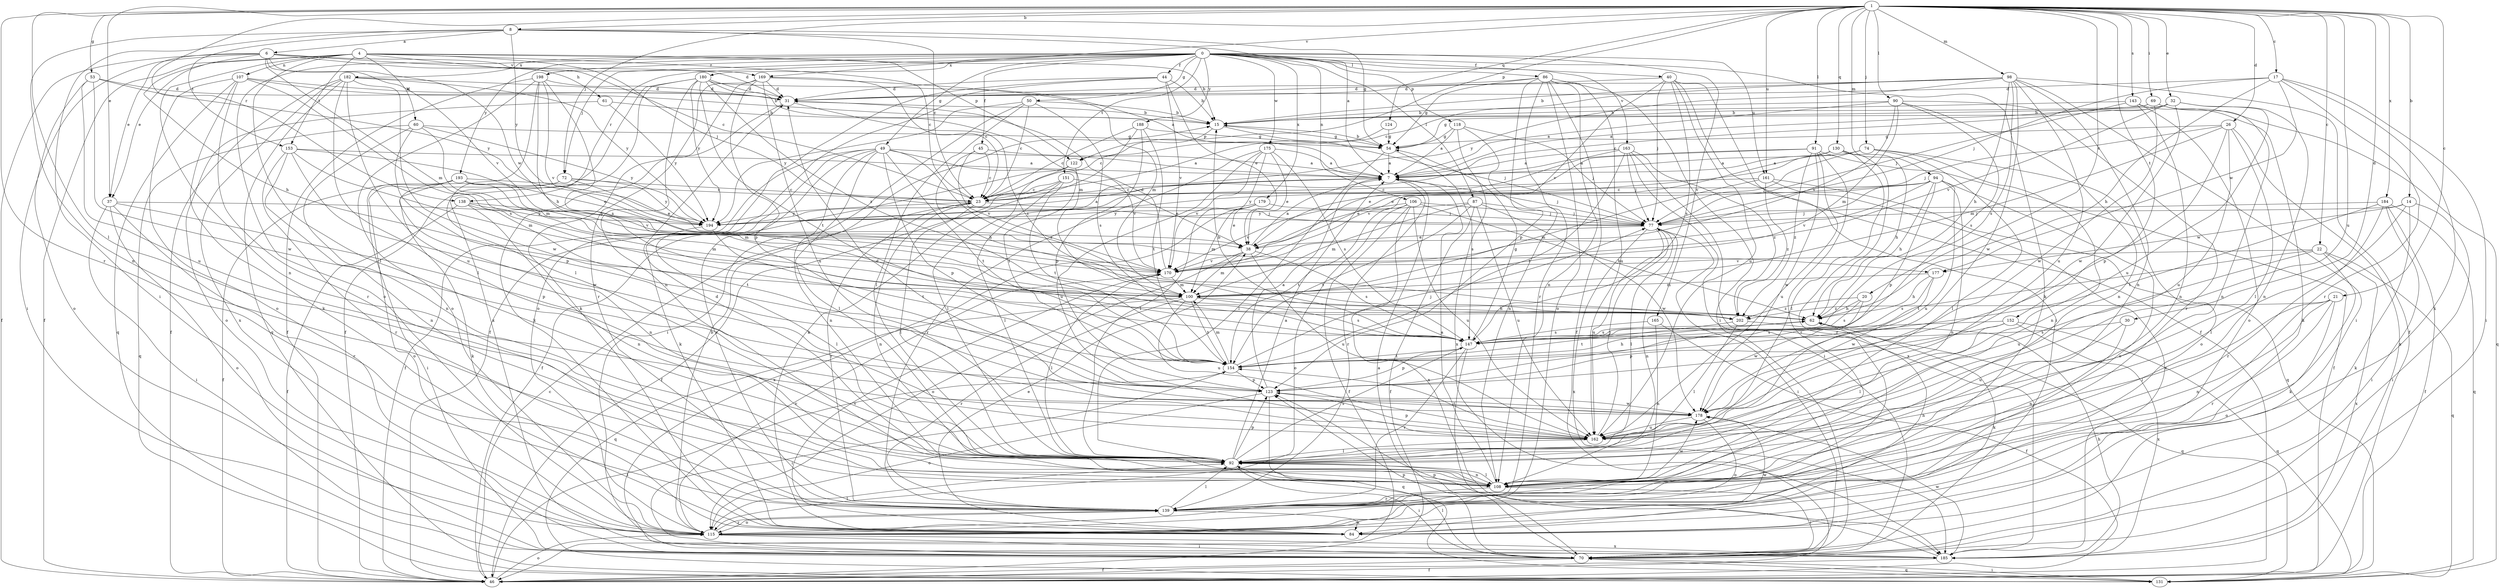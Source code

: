 strict digraph  {
0;
1;
4;
6;
7;
8;
14;
15;
17;
20;
21;
22;
23;
26;
30;
31;
32;
37;
38;
40;
44;
45;
46;
49;
50;
53;
54;
60;
61;
62;
69;
70;
72;
74;
77;
84;
86;
87;
90;
91;
92;
94;
98;
100;
106;
107;
108;
115;
118;
122;
123;
124;
130;
131;
138;
139;
143;
147;
151;
152;
153;
154;
161;
162;
163;
165;
169;
170;
175;
177;
178;
179;
180;
182;
184;
185;
188;
193;
194;
198;
202;
0 -> 40  [label=f];
0 -> 44  [label=f];
0 -> 45  [label=f];
0 -> 49  [label=g];
0 -> 50  [label=g];
0 -> 72  [label=j];
0 -> 84  [label=k];
0 -> 86  [label=l];
0 -> 87  [label=l];
0 -> 106  [label=n];
0 -> 115  [label=o];
0 -> 118  [label=p];
0 -> 138  [label=r];
0 -> 151  [label=t];
0 -> 161  [label=u];
0 -> 163  [label=v];
0 -> 165  [label=v];
0 -> 175  [label=w];
0 -> 179  [label=x];
0 -> 180  [label=x];
0 -> 182  [label=x];
0 -> 188  [label=y];
0 -> 193  [label=y];
0 -> 198  [label=z];
1 -> 8  [label=b];
1 -> 14  [label=b];
1 -> 17  [label=c];
1 -> 20  [label=c];
1 -> 21  [label=c];
1 -> 22  [label=c];
1 -> 26  [label=d];
1 -> 30  [label=d];
1 -> 32  [label=e];
1 -> 37  [label=e];
1 -> 53  [label=g];
1 -> 69  [label=i];
1 -> 72  [label=j];
1 -> 74  [label=j];
1 -> 90  [label=l];
1 -> 91  [label=l];
1 -> 92  [label=l];
1 -> 94  [label=m];
1 -> 98  [label=m];
1 -> 122  [label=p];
1 -> 124  [label=q];
1 -> 130  [label=q];
1 -> 138  [label=r];
1 -> 139  [label=r];
1 -> 143  [label=s];
1 -> 152  [label=t];
1 -> 161  [label=u];
1 -> 162  [label=u];
1 -> 169  [label=v];
1 -> 184  [label=x];
4 -> 15  [label=b];
4 -> 23  [label=c];
4 -> 37  [label=e];
4 -> 46  [label=f];
4 -> 60  [label=h];
4 -> 61  [label=h];
4 -> 77  [label=j];
4 -> 92  [label=l];
4 -> 107  [label=n];
4 -> 108  [label=n];
4 -> 122  [label=p];
4 -> 153  [label=t];
6 -> 23  [label=c];
6 -> 31  [label=d];
6 -> 37  [label=e];
6 -> 46  [label=f];
6 -> 62  [label=h];
6 -> 70  [label=i];
6 -> 100  [label=m];
6 -> 169  [label=v];
6 -> 170  [label=v];
6 -> 177  [label=w];
7 -> 23  [label=c];
7 -> 77  [label=j];
7 -> 139  [label=r];
8 -> 6  [label=a];
8 -> 7  [label=a];
8 -> 23  [label=c];
8 -> 54  [label=g];
8 -> 70  [label=i];
8 -> 108  [label=n];
8 -> 153  [label=t];
8 -> 194  [label=y];
14 -> 70  [label=i];
14 -> 77  [label=j];
14 -> 84  [label=k];
14 -> 92  [label=l];
14 -> 177  [label=w];
15 -> 54  [label=g];
15 -> 77  [label=j];
15 -> 122  [label=p];
17 -> 31  [label=d];
17 -> 62  [label=h];
17 -> 70  [label=i];
17 -> 77  [label=j];
17 -> 84  [label=k];
17 -> 139  [label=r];
17 -> 177  [label=w];
20 -> 62  [label=h];
20 -> 147  [label=s];
20 -> 178  [label=w];
20 -> 202  [label=z];
21 -> 92  [label=l];
21 -> 108  [label=n];
21 -> 115  [label=o];
21 -> 139  [label=r];
21 -> 202  [label=z];
22 -> 84  [label=k];
22 -> 131  [label=q];
22 -> 154  [label=t];
22 -> 162  [label=u];
22 -> 170  [label=v];
22 -> 185  [label=x];
23 -> 77  [label=j];
23 -> 92  [label=l];
23 -> 108  [label=n];
23 -> 139  [label=r];
23 -> 194  [label=y];
26 -> 54  [label=g];
26 -> 77  [label=j];
26 -> 92  [label=l];
26 -> 100  [label=m];
26 -> 123  [label=p];
26 -> 162  [label=u];
26 -> 185  [label=x];
30 -> 108  [label=n];
30 -> 147  [label=s];
30 -> 162  [label=u];
31 -> 15  [label=b];
31 -> 84  [label=k];
31 -> 202  [label=z];
32 -> 15  [label=b];
32 -> 23  [label=c];
32 -> 54  [label=g];
32 -> 108  [label=n];
32 -> 162  [label=u];
32 -> 170  [label=v];
32 -> 178  [label=w];
37 -> 70  [label=i];
37 -> 115  [label=o];
37 -> 123  [label=p];
37 -> 139  [label=r];
37 -> 194  [label=y];
38 -> 7  [label=a];
38 -> 100  [label=m];
38 -> 115  [label=o];
38 -> 147  [label=s];
38 -> 162  [label=u];
38 -> 170  [label=v];
40 -> 31  [label=d];
40 -> 46  [label=f];
40 -> 70  [label=i];
40 -> 77  [label=j];
40 -> 147  [label=s];
40 -> 162  [label=u];
40 -> 170  [label=v];
44 -> 15  [label=b];
44 -> 31  [label=d];
44 -> 38  [label=e];
44 -> 46  [label=f];
44 -> 115  [label=o];
44 -> 170  [label=v];
45 -> 7  [label=a];
45 -> 23  [label=c];
45 -> 62  [label=h];
45 -> 170  [label=v];
46 -> 23  [label=c];
46 -> 115  [label=o];
46 -> 154  [label=t];
49 -> 7  [label=a];
49 -> 46  [label=f];
49 -> 84  [label=k];
49 -> 92  [label=l];
49 -> 108  [label=n];
49 -> 123  [label=p];
49 -> 139  [label=r];
49 -> 154  [label=t];
49 -> 170  [label=v];
49 -> 202  [label=z];
50 -> 15  [label=b];
50 -> 23  [label=c];
50 -> 70  [label=i];
50 -> 92  [label=l];
50 -> 147  [label=s];
50 -> 194  [label=y];
53 -> 31  [label=d];
53 -> 115  [label=o];
53 -> 162  [label=u];
53 -> 178  [label=w];
53 -> 194  [label=y];
54 -> 7  [label=a];
54 -> 15  [label=b];
54 -> 92  [label=l];
54 -> 147  [label=s];
60 -> 54  [label=g];
60 -> 100  [label=m];
60 -> 108  [label=n];
60 -> 123  [label=p];
60 -> 131  [label=q];
60 -> 194  [label=y];
61 -> 15  [label=b];
61 -> 115  [label=o];
61 -> 194  [label=y];
62 -> 84  [label=k];
62 -> 147  [label=s];
69 -> 7  [label=a];
69 -> 15  [label=b];
69 -> 108  [label=n];
69 -> 131  [label=q];
69 -> 178  [label=w];
70 -> 7  [label=a];
70 -> 46  [label=f];
70 -> 92  [label=l];
70 -> 123  [label=p];
70 -> 131  [label=q];
72 -> 23  [label=c];
72 -> 38  [label=e];
72 -> 84  [label=k];
72 -> 115  [label=o];
72 -> 194  [label=y];
74 -> 7  [label=a];
74 -> 38  [label=e];
74 -> 77  [label=j];
74 -> 92  [label=l];
74 -> 108  [label=n];
74 -> 115  [label=o];
77 -> 38  [label=e];
77 -> 70  [label=i];
77 -> 92  [label=l];
77 -> 108  [label=n];
77 -> 162  [label=u];
77 -> 185  [label=x];
84 -> 38  [label=e];
84 -> 170  [label=v];
86 -> 31  [label=d];
86 -> 46  [label=f];
86 -> 54  [label=g];
86 -> 70  [label=i];
86 -> 108  [label=n];
86 -> 115  [label=o];
86 -> 123  [label=p];
86 -> 139  [label=r];
86 -> 162  [label=u];
87 -> 46  [label=f];
87 -> 77  [label=j];
87 -> 100  [label=m];
87 -> 154  [label=t];
87 -> 162  [label=u];
87 -> 178  [label=w];
87 -> 194  [label=y];
90 -> 7  [label=a];
90 -> 15  [label=b];
90 -> 100  [label=m];
90 -> 108  [label=n];
90 -> 139  [label=r];
90 -> 147  [label=s];
90 -> 170  [label=v];
91 -> 7  [label=a];
91 -> 38  [label=e];
91 -> 46  [label=f];
91 -> 139  [label=r];
91 -> 162  [label=u];
91 -> 178  [label=w];
91 -> 202  [label=z];
92 -> 7  [label=a];
92 -> 70  [label=i];
92 -> 108  [label=n];
92 -> 123  [label=p];
92 -> 147  [label=s];
94 -> 23  [label=c];
94 -> 38  [label=e];
94 -> 62  [label=h];
94 -> 108  [label=n];
94 -> 115  [label=o];
94 -> 123  [label=p];
94 -> 162  [label=u];
94 -> 170  [label=v];
94 -> 194  [label=y];
98 -> 15  [label=b];
98 -> 23  [label=c];
98 -> 31  [label=d];
98 -> 46  [label=f];
98 -> 62  [label=h];
98 -> 70  [label=i];
98 -> 108  [label=n];
98 -> 147  [label=s];
98 -> 162  [label=u];
98 -> 178  [label=w];
98 -> 194  [label=y];
100 -> 62  [label=h];
100 -> 131  [label=q];
100 -> 139  [label=r];
100 -> 147  [label=s];
100 -> 154  [label=t];
100 -> 162  [label=u];
106 -> 46  [label=f];
106 -> 62  [label=h];
106 -> 77  [label=j];
106 -> 115  [label=o];
106 -> 154  [label=t];
106 -> 162  [label=u];
106 -> 170  [label=v];
106 -> 185  [label=x];
107 -> 15  [label=b];
107 -> 31  [label=d];
107 -> 84  [label=k];
107 -> 115  [label=o];
107 -> 131  [label=q];
107 -> 139  [label=r];
107 -> 147  [label=s];
108 -> 7  [label=a];
108 -> 31  [label=d];
108 -> 70  [label=i];
108 -> 92  [label=l];
108 -> 139  [label=r];
108 -> 178  [label=w];
115 -> 15  [label=b];
115 -> 70  [label=i];
115 -> 92  [label=l];
115 -> 139  [label=r];
115 -> 170  [label=v];
115 -> 178  [label=w];
115 -> 185  [label=x];
118 -> 7  [label=a];
118 -> 54  [label=g];
118 -> 77  [label=j];
118 -> 108  [label=n];
118 -> 185  [label=x];
122 -> 46  [label=f];
122 -> 92  [label=l];
122 -> 154  [label=t];
123 -> 7  [label=a];
123 -> 115  [label=o];
123 -> 131  [label=q];
123 -> 178  [label=w];
124 -> 23  [label=c];
124 -> 54  [label=g];
130 -> 7  [label=a];
130 -> 62  [label=h];
130 -> 92  [label=l];
130 -> 139  [label=r];
130 -> 170  [label=v];
131 -> 70  [label=i];
138 -> 46  [label=f];
138 -> 100  [label=m];
138 -> 108  [label=n];
138 -> 154  [label=t];
138 -> 194  [label=y];
139 -> 62  [label=h];
139 -> 84  [label=k];
139 -> 92  [label=l];
139 -> 115  [label=o];
143 -> 15  [label=b];
143 -> 77  [label=j];
143 -> 84  [label=k];
143 -> 108  [label=n];
143 -> 115  [label=o];
147 -> 15  [label=b];
147 -> 54  [label=g];
147 -> 70  [label=i];
147 -> 123  [label=p];
147 -> 139  [label=r];
147 -> 154  [label=t];
151 -> 23  [label=c];
151 -> 38  [label=e];
151 -> 46  [label=f];
151 -> 92  [label=l];
151 -> 154  [label=t];
152 -> 92  [label=l];
152 -> 123  [label=p];
152 -> 131  [label=q];
152 -> 147  [label=s];
152 -> 185  [label=x];
153 -> 7  [label=a];
153 -> 38  [label=e];
153 -> 100  [label=m];
153 -> 108  [label=n];
153 -> 139  [label=r];
153 -> 178  [label=w];
154 -> 62  [label=h];
154 -> 70  [label=i];
154 -> 77  [label=j];
154 -> 100  [label=m];
154 -> 123  [label=p];
161 -> 23  [label=c];
161 -> 100  [label=m];
161 -> 131  [label=q];
161 -> 185  [label=x];
161 -> 202  [label=z];
162 -> 77  [label=j];
162 -> 92  [label=l];
162 -> 123  [label=p];
162 -> 154  [label=t];
163 -> 7  [label=a];
163 -> 70  [label=i];
163 -> 77  [label=j];
163 -> 154  [label=t];
163 -> 185  [label=x];
163 -> 194  [label=y];
163 -> 202  [label=z];
165 -> 46  [label=f];
165 -> 108  [label=n];
165 -> 147  [label=s];
169 -> 23  [label=c];
169 -> 31  [label=d];
169 -> 84  [label=k];
169 -> 100  [label=m];
169 -> 123  [label=p];
169 -> 139  [label=r];
169 -> 162  [label=u];
170 -> 31  [label=d];
170 -> 92  [label=l];
170 -> 100  [label=m];
175 -> 7  [label=a];
175 -> 38  [label=e];
175 -> 92  [label=l];
175 -> 139  [label=r];
175 -> 147  [label=s];
175 -> 162  [label=u];
175 -> 170  [label=v];
177 -> 62  [label=h];
177 -> 100  [label=m];
177 -> 147  [label=s];
177 -> 178  [label=w];
178 -> 31  [label=d];
178 -> 115  [label=o];
178 -> 162  [label=u];
179 -> 38  [label=e];
179 -> 77  [label=j];
179 -> 100  [label=m];
179 -> 185  [label=x];
179 -> 194  [label=y];
180 -> 7  [label=a];
180 -> 31  [label=d];
180 -> 46  [label=f];
180 -> 100  [label=m];
180 -> 108  [label=n];
180 -> 154  [label=t];
180 -> 185  [label=x];
180 -> 194  [label=y];
180 -> 202  [label=z];
182 -> 31  [label=d];
182 -> 46  [label=f];
182 -> 92  [label=l];
182 -> 131  [label=q];
182 -> 162  [label=u];
182 -> 178  [label=w];
182 -> 185  [label=x];
182 -> 194  [label=y];
184 -> 46  [label=f];
184 -> 70  [label=i];
184 -> 77  [label=j];
184 -> 131  [label=q];
184 -> 139  [label=r];
184 -> 154  [label=t];
185 -> 46  [label=f];
185 -> 62  [label=h];
185 -> 123  [label=p];
185 -> 178  [label=w];
188 -> 23  [label=c];
188 -> 54  [label=g];
188 -> 84  [label=k];
188 -> 123  [label=p];
188 -> 154  [label=t];
193 -> 23  [label=c];
193 -> 46  [label=f];
193 -> 70  [label=i];
193 -> 100  [label=m];
193 -> 108  [label=n];
193 -> 170  [label=v];
194 -> 7  [label=a];
194 -> 92  [label=l];
194 -> 154  [label=t];
198 -> 31  [label=d];
198 -> 46  [label=f];
198 -> 62  [label=h];
198 -> 92  [label=l];
198 -> 115  [label=o];
198 -> 147  [label=s];
198 -> 170  [label=v];
202 -> 92  [label=l];
202 -> 131  [label=q];
202 -> 154  [label=t];
}
